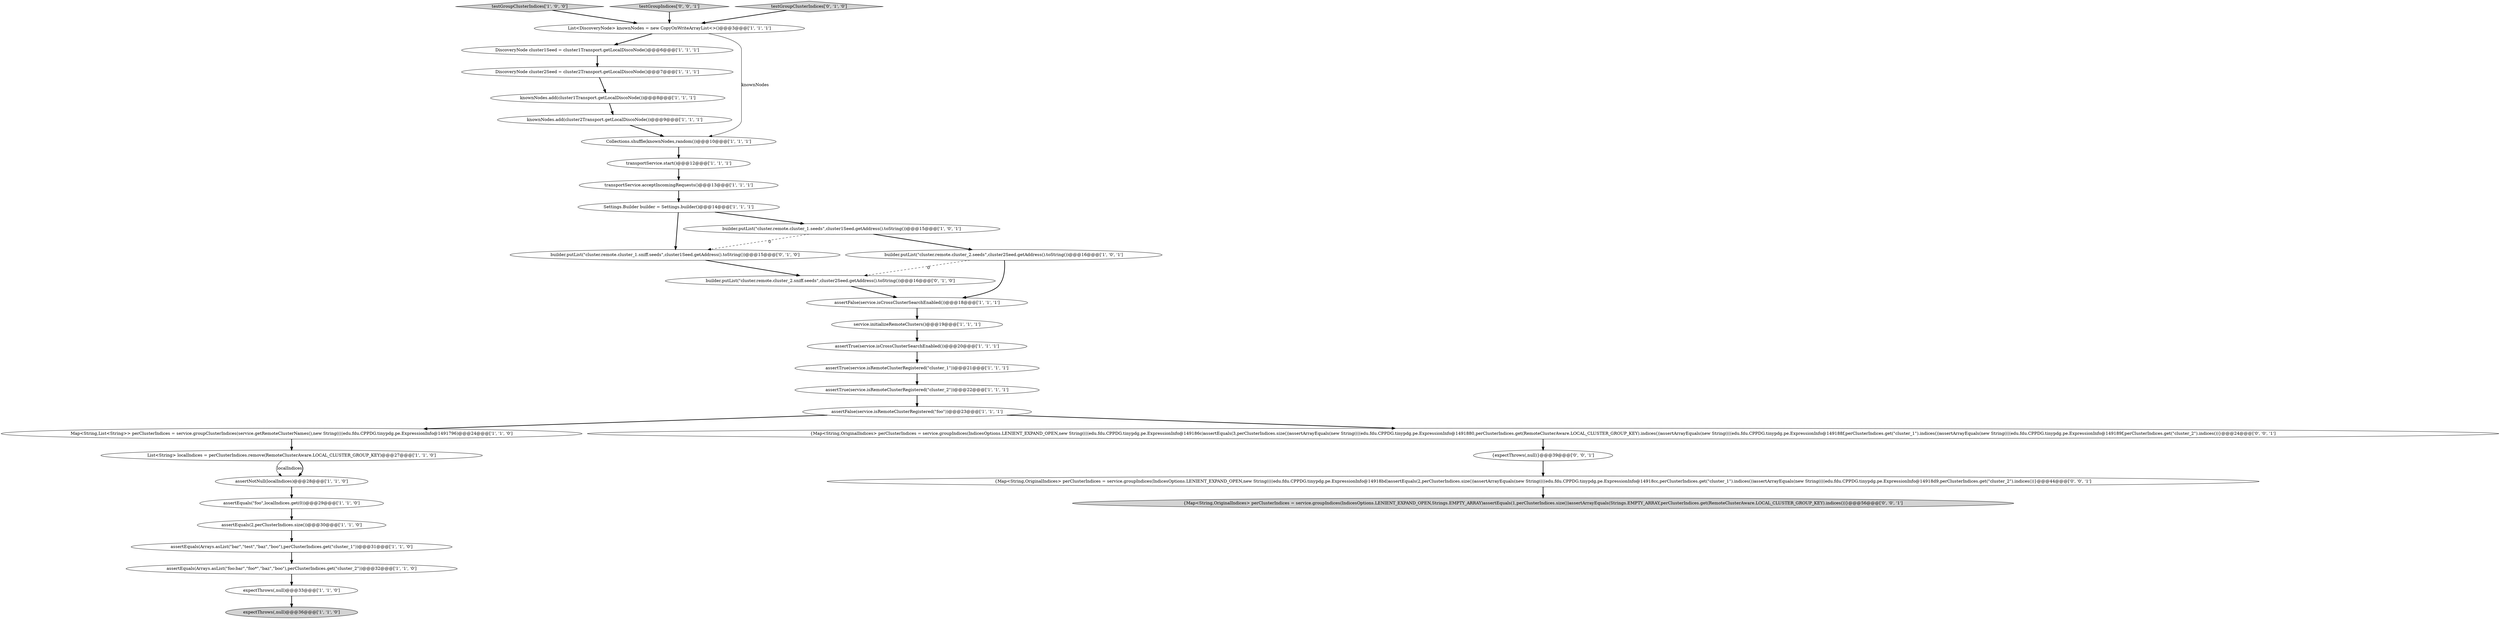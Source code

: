 digraph {
19 [style = filled, label = "assertEquals(2,perClusterIndices.size())@@@30@@@['1', '1', '0']", fillcolor = white, shape = ellipse image = "AAA0AAABBB1BBB"];
16 [style = filled, label = "assertEquals(Arrays.asList(\"foo:bar\",\"foo*\",\"baz\",\"boo\"),perClusterIndices.get(\"cluster_2\"))@@@32@@@['1', '1', '0']", fillcolor = white, shape = ellipse image = "AAA0AAABBB1BBB"];
7 [style = filled, label = "assertFalse(service.isCrossClusterSearchEnabled())@@@18@@@['1', '1', '1']", fillcolor = white, shape = ellipse image = "AAA0AAABBB1BBB"];
28 [style = filled, label = "builder.putList(\"cluster.remote.cluster_1.sniff.seeds\",cluster1Seed.getAddress().toString())@@@15@@@['0', '1', '0']", fillcolor = white, shape = ellipse image = "AAA1AAABBB2BBB"];
3 [style = filled, label = "transportService.acceptIncomingRequests()@@@13@@@['1', '1', '1']", fillcolor = white, shape = ellipse image = "AAA0AAABBB1BBB"];
11 [style = filled, label = "expectThrows(,null)@@@36@@@['1', '1', '0']", fillcolor = lightgray, shape = ellipse image = "AAA0AAABBB1BBB"];
14 [style = filled, label = "assertTrue(service.isCrossClusterSearchEnabled())@@@20@@@['1', '1', '1']", fillcolor = white, shape = ellipse image = "AAA0AAABBB1BBB"];
21 [style = filled, label = "assertNotNull(localIndices)@@@28@@@['1', '1', '0']", fillcolor = white, shape = ellipse image = "AAA0AAABBB1BBB"];
1 [style = filled, label = "DiscoveryNode cluster1Seed = cluster1Transport.getLocalDiscoNode()@@@6@@@['1', '1', '1']", fillcolor = white, shape = ellipse image = "AAA0AAABBB1BBB"];
4 [style = filled, label = "Map<String,List<String>> perClusterIndices = service.groupClusterIndices(service.getRemoteClusterNames(),new String((((edu.fdu.CPPDG.tinypdg.pe.ExpressionInfo@1491796)@@@24@@@['1', '1', '0']", fillcolor = white, shape = ellipse image = "AAA0AAABBB1BBB"];
18 [style = filled, label = "service.initializeRemoteClusters()@@@19@@@['1', '1', '1']", fillcolor = white, shape = ellipse image = "AAA0AAABBB1BBB"];
25 [style = filled, label = "assertTrue(service.isRemoteClusterRegistered(\"cluster_2\"))@@@22@@@['1', '1', '1']", fillcolor = white, shape = ellipse image = "AAA0AAABBB1BBB"];
26 [style = filled, label = "testGroupClusterIndices['1', '0', '0']", fillcolor = lightgray, shape = diamond image = "AAA0AAABBB1BBB"];
8 [style = filled, label = "DiscoveryNode cluster2Seed = cluster2Transport.getLocalDiscoNode()@@@7@@@['1', '1', '1']", fillcolor = white, shape = ellipse image = "AAA0AAABBB1BBB"];
9 [style = filled, label = "Collections.shuffle(knownNodes,random())@@@10@@@['1', '1', '1']", fillcolor = white, shape = ellipse image = "AAA0AAABBB1BBB"];
12 [style = filled, label = "builder.putList(\"cluster.remote.cluster_1.seeds\",cluster1Seed.getAddress().toString())@@@15@@@['1', '0', '1']", fillcolor = white, shape = ellipse image = "AAA0AAABBB1BBB"];
2 [style = filled, label = "assertFalse(service.isRemoteClusterRegistered(\"foo\"))@@@23@@@['1', '1', '1']", fillcolor = white, shape = ellipse image = "AAA0AAABBB1BBB"];
5 [style = filled, label = "knownNodes.add(cluster2Transport.getLocalDiscoNode())@@@9@@@['1', '1', '1']", fillcolor = white, shape = ellipse image = "AAA0AAABBB1BBB"];
13 [style = filled, label = "knownNodes.add(cluster1Transport.getLocalDiscoNode())@@@8@@@['1', '1', '1']", fillcolor = white, shape = ellipse image = "AAA0AAABBB1BBB"];
10 [style = filled, label = "assertTrue(service.isRemoteClusterRegistered(\"cluster_1\"))@@@21@@@['1', '1', '1']", fillcolor = white, shape = ellipse image = "AAA0AAABBB1BBB"];
32 [style = filled, label = "{Map<String,OriginalIndices> perClusterIndices = service.groupIndices(IndicesOptions.LENIENT_EXPAND_OPEN,Strings.EMPTY_ARRAY)assertEquals(1,perClusterIndices.size())assertArrayEquals(Strings.EMPTY_ARRAY,perClusterIndices.get(RemoteClusterAware.LOCAL_CLUSTER_GROUP_KEY).indices())}@@@56@@@['0', '0', '1']", fillcolor = lightgray, shape = ellipse image = "AAA0AAABBB3BBB"];
33 [style = filled, label = "{Map<String,OriginalIndices> perClusterIndices = service.groupIndices(IndicesOptions.LENIENT_EXPAND_OPEN,new String((((edu.fdu.CPPDG.tinypdg.pe.ExpressionInfo@149186c)assertEquals(3,perClusterIndices.size())assertArrayEquals(new String((((edu.fdu.CPPDG.tinypdg.pe.ExpressionInfo@1491880,perClusterIndices.get(RemoteClusterAware.LOCAL_CLUSTER_GROUP_KEY).indices())assertArrayEquals(new String((((edu.fdu.CPPDG.tinypdg.pe.ExpressionInfo@149188f,perClusterIndices.get(\"cluster_1\").indices())assertArrayEquals(new String((((edu.fdu.CPPDG.tinypdg.pe.ExpressionInfo@149189f,perClusterIndices.get(\"cluster_2\").indices())}@@@24@@@['0', '0', '1']", fillcolor = white, shape = ellipse image = "AAA0AAABBB3BBB"];
22 [style = filled, label = "assertEquals(Arrays.asList(\"bar\",\"test\",\"baz\",\"boo\"),perClusterIndices.get(\"cluster_1\"))@@@31@@@['1', '1', '0']", fillcolor = white, shape = ellipse image = "AAA0AAABBB1BBB"];
23 [style = filled, label = "List<DiscoveryNode> knownNodes = new CopyOnWriteArrayList<>()@@@3@@@['1', '1', '1']", fillcolor = white, shape = ellipse image = "AAA0AAABBB1BBB"];
6 [style = filled, label = "List<String> localIndices = perClusterIndices.remove(RemoteClusterAware.LOCAL_CLUSTER_GROUP_KEY)@@@27@@@['1', '1', '0']", fillcolor = white, shape = ellipse image = "AAA0AAABBB1BBB"];
29 [style = filled, label = "builder.putList(\"cluster.remote.cluster_2.sniff.seeds\",cluster2Seed.getAddress().toString())@@@16@@@['0', '1', '0']", fillcolor = white, shape = ellipse image = "AAA1AAABBB2BBB"];
31 [style = filled, label = "{expectThrows(,null)}@@@39@@@['0', '0', '1']", fillcolor = white, shape = ellipse image = "AAA0AAABBB3BBB"];
17 [style = filled, label = "transportService.start()@@@12@@@['1', '1', '1']", fillcolor = white, shape = ellipse image = "AAA0AAABBB1BBB"];
24 [style = filled, label = "expectThrows(,null)@@@33@@@['1', '1', '0']", fillcolor = white, shape = ellipse image = "AAA0AAABBB1BBB"];
30 [style = filled, label = "testGroupIndices['0', '0', '1']", fillcolor = lightgray, shape = diamond image = "AAA0AAABBB3BBB"];
34 [style = filled, label = "{Map<String,OriginalIndices> perClusterIndices = service.groupIndices(IndicesOptions.LENIENT_EXPAND_OPEN,new String((((edu.fdu.CPPDG.tinypdg.pe.ExpressionInfo@14918bd)assertEquals(2,perClusterIndices.size())assertArrayEquals(new String((((edu.fdu.CPPDG.tinypdg.pe.ExpressionInfo@14918cc,perClusterIndices.get(\"cluster_1\").indices())assertArrayEquals(new String((((edu.fdu.CPPDG.tinypdg.pe.ExpressionInfo@14918d9,perClusterIndices.get(\"cluster_2\").indices())}@@@44@@@['0', '0', '1']", fillcolor = white, shape = ellipse image = "AAA0AAABBB3BBB"];
15 [style = filled, label = "assertEquals(\"foo\",localIndices.get(0))@@@29@@@['1', '1', '0']", fillcolor = white, shape = ellipse image = "AAA0AAABBB1BBB"];
20 [style = filled, label = "builder.putList(\"cluster.remote.cluster_2.seeds\",cluster2Seed.getAddress().toString())@@@16@@@['1', '0', '1']", fillcolor = white, shape = ellipse image = "AAA0AAABBB1BBB"];
0 [style = filled, label = "Settings.Builder builder = Settings.builder()@@@14@@@['1', '1', '1']", fillcolor = white, shape = ellipse image = "AAA0AAABBB1BBB"];
27 [style = filled, label = "testGroupClusterIndices['0', '1', '0']", fillcolor = lightgray, shape = diamond image = "AAA0AAABBB2BBB"];
4->6 [style = bold, label=""];
16->24 [style = bold, label=""];
6->21 [style = solid, label="localIndices"];
2->4 [style = bold, label=""];
33->31 [style = bold, label=""];
20->7 [style = bold, label=""];
21->15 [style = bold, label=""];
25->2 [style = bold, label=""];
23->1 [style = bold, label=""];
12->28 [style = dashed, label="0"];
7->18 [style = bold, label=""];
1->8 [style = bold, label=""];
22->16 [style = bold, label=""];
20->29 [style = dashed, label="0"];
27->23 [style = bold, label=""];
15->19 [style = bold, label=""];
19->22 [style = bold, label=""];
24->11 [style = bold, label=""];
17->3 [style = bold, label=""];
5->9 [style = bold, label=""];
10->25 [style = bold, label=""];
6->21 [style = bold, label=""];
0->12 [style = bold, label=""];
9->17 [style = bold, label=""];
3->0 [style = bold, label=""];
30->23 [style = bold, label=""];
23->9 [style = solid, label="knownNodes"];
12->20 [style = bold, label=""];
8->13 [style = bold, label=""];
2->33 [style = bold, label=""];
29->7 [style = bold, label=""];
26->23 [style = bold, label=""];
0->28 [style = bold, label=""];
18->14 [style = bold, label=""];
14->10 [style = bold, label=""];
31->34 [style = bold, label=""];
13->5 [style = bold, label=""];
28->29 [style = bold, label=""];
34->32 [style = bold, label=""];
}
